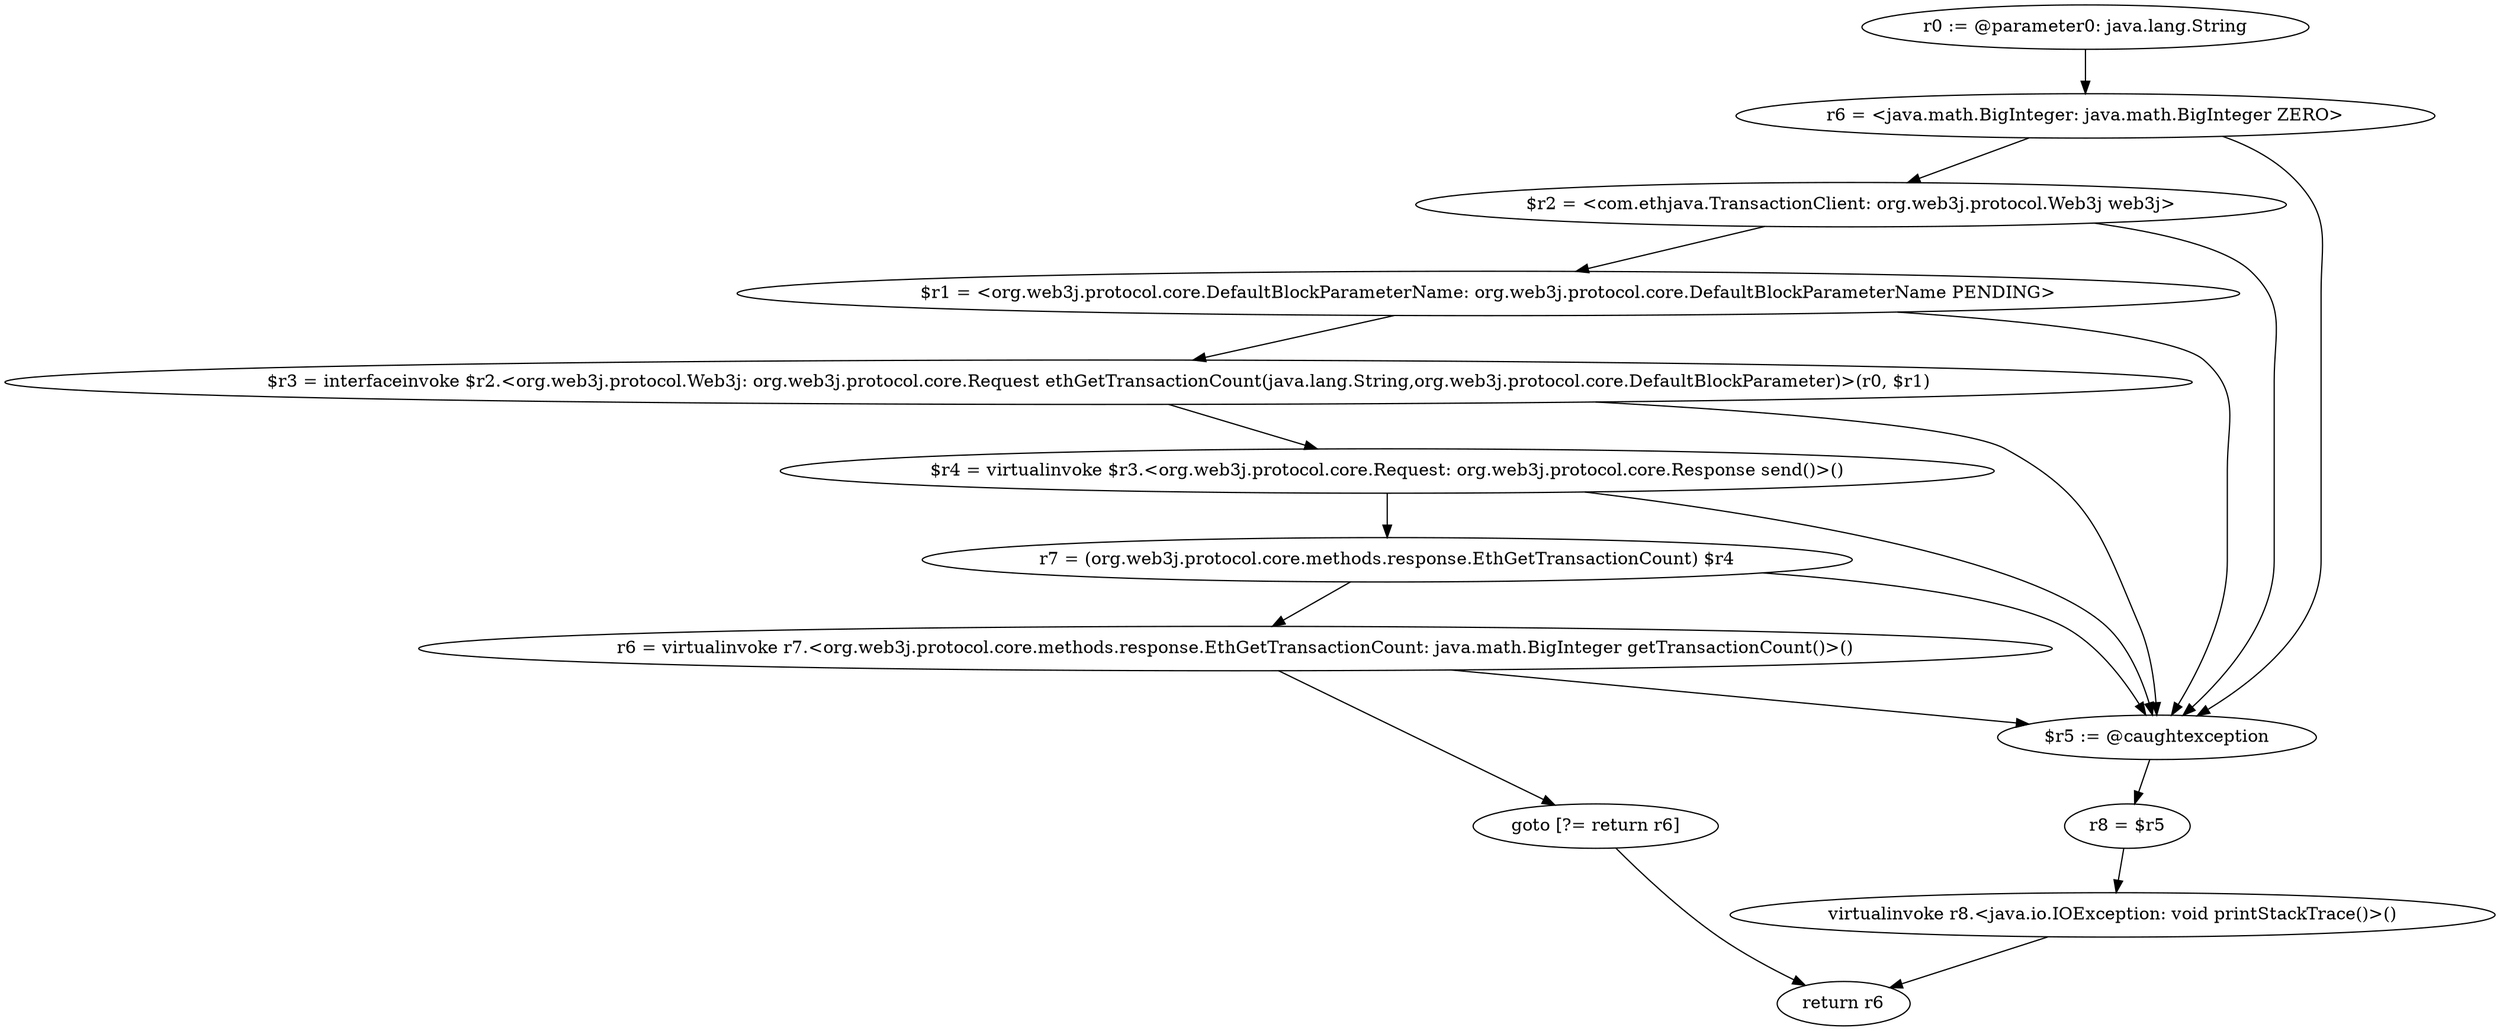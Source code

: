 digraph "unitGraph" {
    "r0 := @parameter0: java.lang.String"
    "r6 = <java.math.BigInteger: java.math.BigInteger ZERO>"
    "$r2 = <com.ethjava.TransactionClient: org.web3j.protocol.Web3j web3j>"
    "$r1 = <org.web3j.protocol.core.DefaultBlockParameterName: org.web3j.protocol.core.DefaultBlockParameterName PENDING>"
    "$r3 = interfaceinvoke $r2.<org.web3j.protocol.Web3j: org.web3j.protocol.core.Request ethGetTransactionCount(java.lang.String,org.web3j.protocol.core.DefaultBlockParameter)>(r0, $r1)"
    "$r4 = virtualinvoke $r3.<org.web3j.protocol.core.Request: org.web3j.protocol.core.Response send()>()"
    "r7 = (org.web3j.protocol.core.methods.response.EthGetTransactionCount) $r4"
    "r6 = virtualinvoke r7.<org.web3j.protocol.core.methods.response.EthGetTransactionCount: java.math.BigInteger getTransactionCount()>()"
    "goto [?= return r6]"
    "$r5 := @caughtexception"
    "r8 = $r5"
    "virtualinvoke r8.<java.io.IOException: void printStackTrace()>()"
    "return r6"
    "r0 := @parameter0: java.lang.String"->"r6 = <java.math.BigInteger: java.math.BigInteger ZERO>";
    "r6 = <java.math.BigInteger: java.math.BigInteger ZERO>"->"$r2 = <com.ethjava.TransactionClient: org.web3j.protocol.Web3j web3j>";
    "r6 = <java.math.BigInteger: java.math.BigInteger ZERO>"->"$r5 := @caughtexception";
    "$r2 = <com.ethjava.TransactionClient: org.web3j.protocol.Web3j web3j>"->"$r1 = <org.web3j.protocol.core.DefaultBlockParameterName: org.web3j.protocol.core.DefaultBlockParameterName PENDING>";
    "$r2 = <com.ethjava.TransactionClient: org.web3j.protocol.Web3j web3j>"->"$r5 := @caughtexception";
    "$r1 = <org.web3j.protocol.core.DefaultBlockParameterName: org.web3j.protocol.core.DefaultBlockParameterName PENDING>"->"$r3 = interfaceinvoke $r2.<org.web3j.protocol.Web3j: org.web3j.protocol.core.Request ethGetTransactionCount(java.lang.String,org.web3j.protocol.core.DefaultBlockParameter)>(r0, $r1)";
    "$r1 = <org.web3j.protocol.core.DefaultBlockParameterName: org.web3j.protocol.core.DefaultBlockParameterName PENDING>"->"$r5 := @caughtexception";
    "$r3 = interfaceinvoke $r2.<org.web3j.protocol.Web3j: org.web3j.protocol.core.Request ethGetTransactionCount(java.lang.String,org.web3j.protocol.core.DefaultBlockParameter)>(r0, $r1)"->"$r4 = virtualinvoke $r3.<org.web3j.protocol.core.Request: org.web3j.protocol.core.Response send()>()";
    "$r3 = interfaceinvoke $r2.<org.web3j.protocol.Web3j: org.web3j.protocol.core.Request ethGetTransactionCount(java.lang.String,org.web3j.protocol.core.DefaultBlockParameter)>(r0, $r1)"->"$r5 := @caughtexception";
    "$r4 = virtualinvoke $r3.<org.web3j.protocol.core.Request: org.web3j.protocol.core.Response send()>()"->"r7 = (org.web3j.protocol.core.methods.response.EthGetTransactionCount) $r4";
    "$r4 = virtualinvoke $r3.<org.web3j.protocol.core.Request: org.web3j.protocol.core.Response send()>()"->"$r5 := @caughtexception";
    "r7 = (org.web3j.protocol.core.methods.response.EthGetTransactionCount) $r4"->"r6 = virtualinvoke r7.<org.web3j.protocol.core.methods.response.EthGetTransactionCount: java.math.BigInteger getTransactionCount()>()";
    "r7 = (org.web3j.protocol.core.methods.response.EthGetTransactionCount) $r4"->"$r5 := @caughtexception";
    "r6 = virtualinvoke r7.<org.web3j.protocol.core.methods.response.EthGetTransactionCount: java.math.BigInteger getTransactionCount()>()"->"goto [?= return r6]";
    "r6 = virtualinvoke r7.<org.web3j.protocol.core.methods.response.EthGetTransactionCount: java.math.BigInteger getTransactionCount()>()"->"$r5 := @caughtexception";
    "goto [?= return r6]"->"return r6";
    "$r5 := @caughtexception"->"r8 = $r5";
    "r8 = $r5"->"virtualinvoke r8.<java.io.IOException: void printStackTrace()>()";
    "virtualinvoke r8.<java.io.IOException: void printStackTrace()>()"->"return r6";
}
